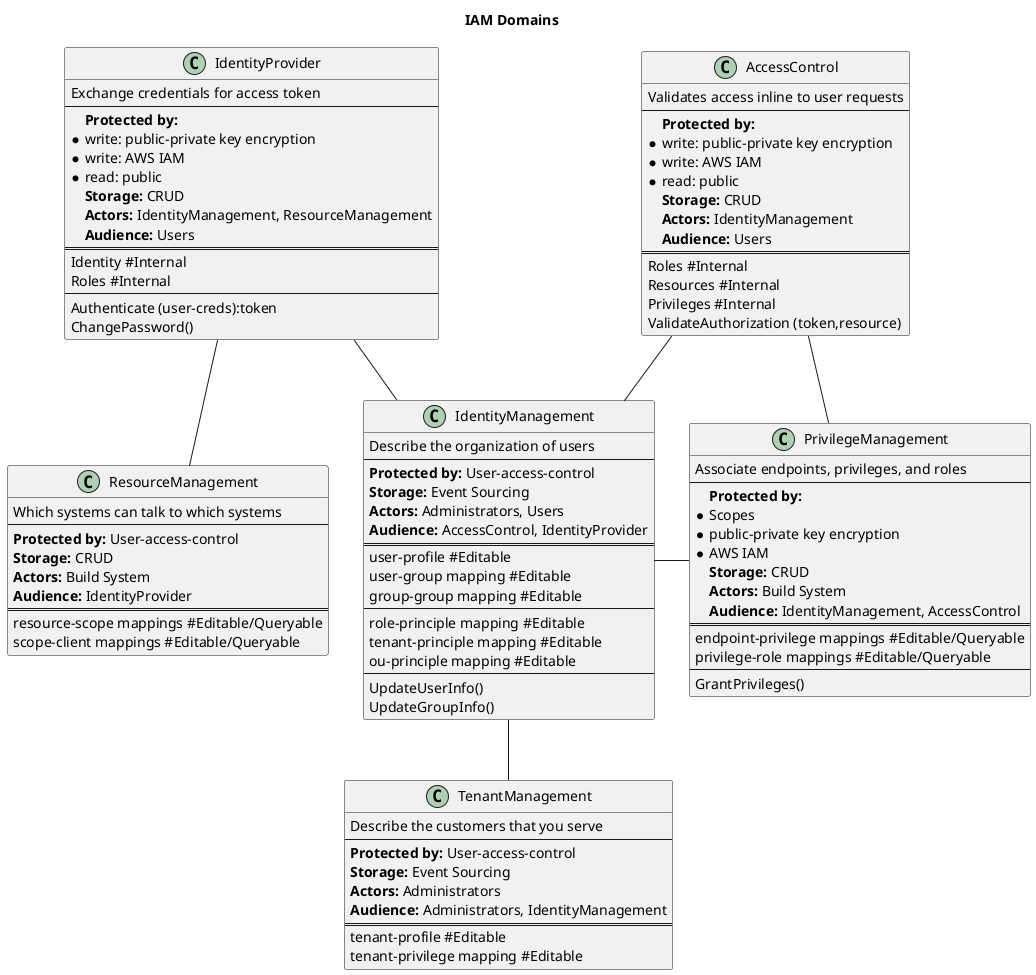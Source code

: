 
@startuml 
Title IAM Domains

IdentityProvider -- IdentityManagement
IdentityProvider -- ResourceManagement

AccessControl -- IdentityManagement
AccessControl -- PrivilegeManagement

IdentityManagement - PrivilegeManagement 
IdentityManagement -- TenantManagement

IdentityProvider : Exchange credentials for access token
IdentityProvider : --
IdentityProvider : **Protected by:**
IdentityProvider : * write: public-private key encryption
IdentityProvider : * write: AWS IAM
IdentityProvider : * read: public
IdentityProvider : **Storage:** CRUD
IdentityProvider : **Actors:** IdentityManagement, ResourceManagement
IdentityProvider : **Audience:** Users
IdentityProvider : ==
IdentityProvider : Identity #Internal
IdentityProvider : Roles #Internal
IdentityProvider : --
IdentityProvider : Authenticate (user-creds):token
IdentityProvider : ChangePassword()

AccessControl : Validates access inline to user requests
AccessControl : --
AccessControl : **Protected by:**
AccessControl : * write: public-private key encryption
AccessControl : * write: AWS IAM
AccessControl : * read: public
AccessControl : **Storage:** CRUD
AccessControl : **Actors:** IdentityManagement
AccessControl : **Audience:** Users
AccessControl : ==
AccessControl : Roles #Internal
AccessControl : Resources #Internal
AccessControl : Privileges #Internal
AccessControl : ValidateAuthorization (token,resource)

ResourceManagement : Which systems can talk to which systems
ResourceManagement : --
ResourceManagement : **Protected by:** User-access-control
ResourceManagement : **Storage:** CRUD
ResourceManagement : **Actors:** Build System
ResourceManagement : **Audience:** IdentityProvider
ResourceManagement : ==
ResourceManagement : resource-scope mappings #Editable/Queryable
ResourceManagement : scope-client mappings #Editable/Queryable

IdentityManagement : Describe the organization of users
IdentityManagement : --
IdentityManagement : **Protected by:** User-access-control
IdentityManagement : **Storage:** Event Sourcing
IdentityManagement : **Actors:** Administrators, Users
IdentityManagement : **Audience:** AccessControl, IdentityProvider
IdentityManagement : ==
IdentityManagement : user-profile #Editable
IdentityManagement : user-group mapping #Editable
IdentityManagement : group-group mapping #Editable
IdentityManagement : --
IdentityManagement : role-principle mapping #Editable
IdentityManagement : tenant-principle mapping #Editable
IdentityManagement : ou-principle mapping #Editable
IdentityManagement : --
IdentityManagement : UpdateUserInfo()
IdentityManagement : UpdateGroupInfo()

PrivilegeManagement : Associate endpoints, privileges, and roles
PrivilegeManagement : --
PrivilegeManagement : **Protected by:** 
PrivilegeManagement : * Scopes
PrivilegeManagement : * public-private key encryption
PrivilegeManagement : * AWS IAM
PrivilegeManagement : **Storage:** CRUD
PrivilegeManagement : **Actors:** Build System
PrivilegeManagement : **Audience:** IdentityManagement, AccessControl
PrivilegeManagement : ==
PrivilegeManagement : endpoint-privilege mappings #Editable/Queryable
PrivilegeManagement : privilege-role mappings #Editable/Queryable
PrivilegeManagement : --
PrivilegeManagement : GrantPrivileges()

TenantManagement : Describe the customers that you serve
TenantManagement : --
TenantManagement : **Protected by:** User-access-control
TenantManagement : **Storage:** Event Sourcing
TenantManagement : **Actors:** Administrators
TenantManagement : **Audience:** Administrators, IdentityManagement
TenantManagement : ==
TenantManagement : tenant-profile #Editable
TenantManagement : tenant-privilege mapping #Editable

@enduml

@startuml
title Data model

package IdentityManagement {
    class "Role" as idrole
    Principal <|-- User
    Principal <|-- Group
    Principal -* idrole
}

package EndpointControlManagement {
    class "Role" as privrole
    privrole *-* Privilege 
    Privilege *-* Endpoint
    Endpoint -* DataConstraints
}

package ResourceManagement {
    Client *-* Scope
    Scope -* Resource
}

Resource --* Endpoint
idrole -- privrole

@enduml

@startuml
title Event Sourcing workflow
actor -> handler: Command
handler -> eventstore: Get events
handler <-- eventstore: events
handler -> evolver: events
handler <-- evolver: previous state
note over handler
    Side effects
    Generate events
end note
handler -> evolver: new event
handler <-- evolver: new state

handler -> eventstore: event
eventstore -> subscribers: Event
@enduml


@startuml
title IdentityManagement-to-IdentityServer
actor User as user

box "IdentityManagement"
    boundary WWW as www
    control "Event Source\nAggregate" as es
    control "Publisher" as publish
    entity "a group" as group
end box

box "Authentication Server"
    participant "Identity Server" as idserver
end box

activate group
activate idserver
group Authenticated User
user -> www: Update group\n(DTO)
activate www
end group
www -> es: Update group\n(Command)
deactivate www
activate es
es -> group: changes applied
es -> publish: Group updated\n(Event)
deactivate es
activate publish
publish -> idserver: Group updated\n(Event)
deactivate publish
group OAuth2: Client Credentials
    group <- idserver: GetState\n(Query)
    group --> idserver
end
deactivate group
deactivate idserver
@enduml